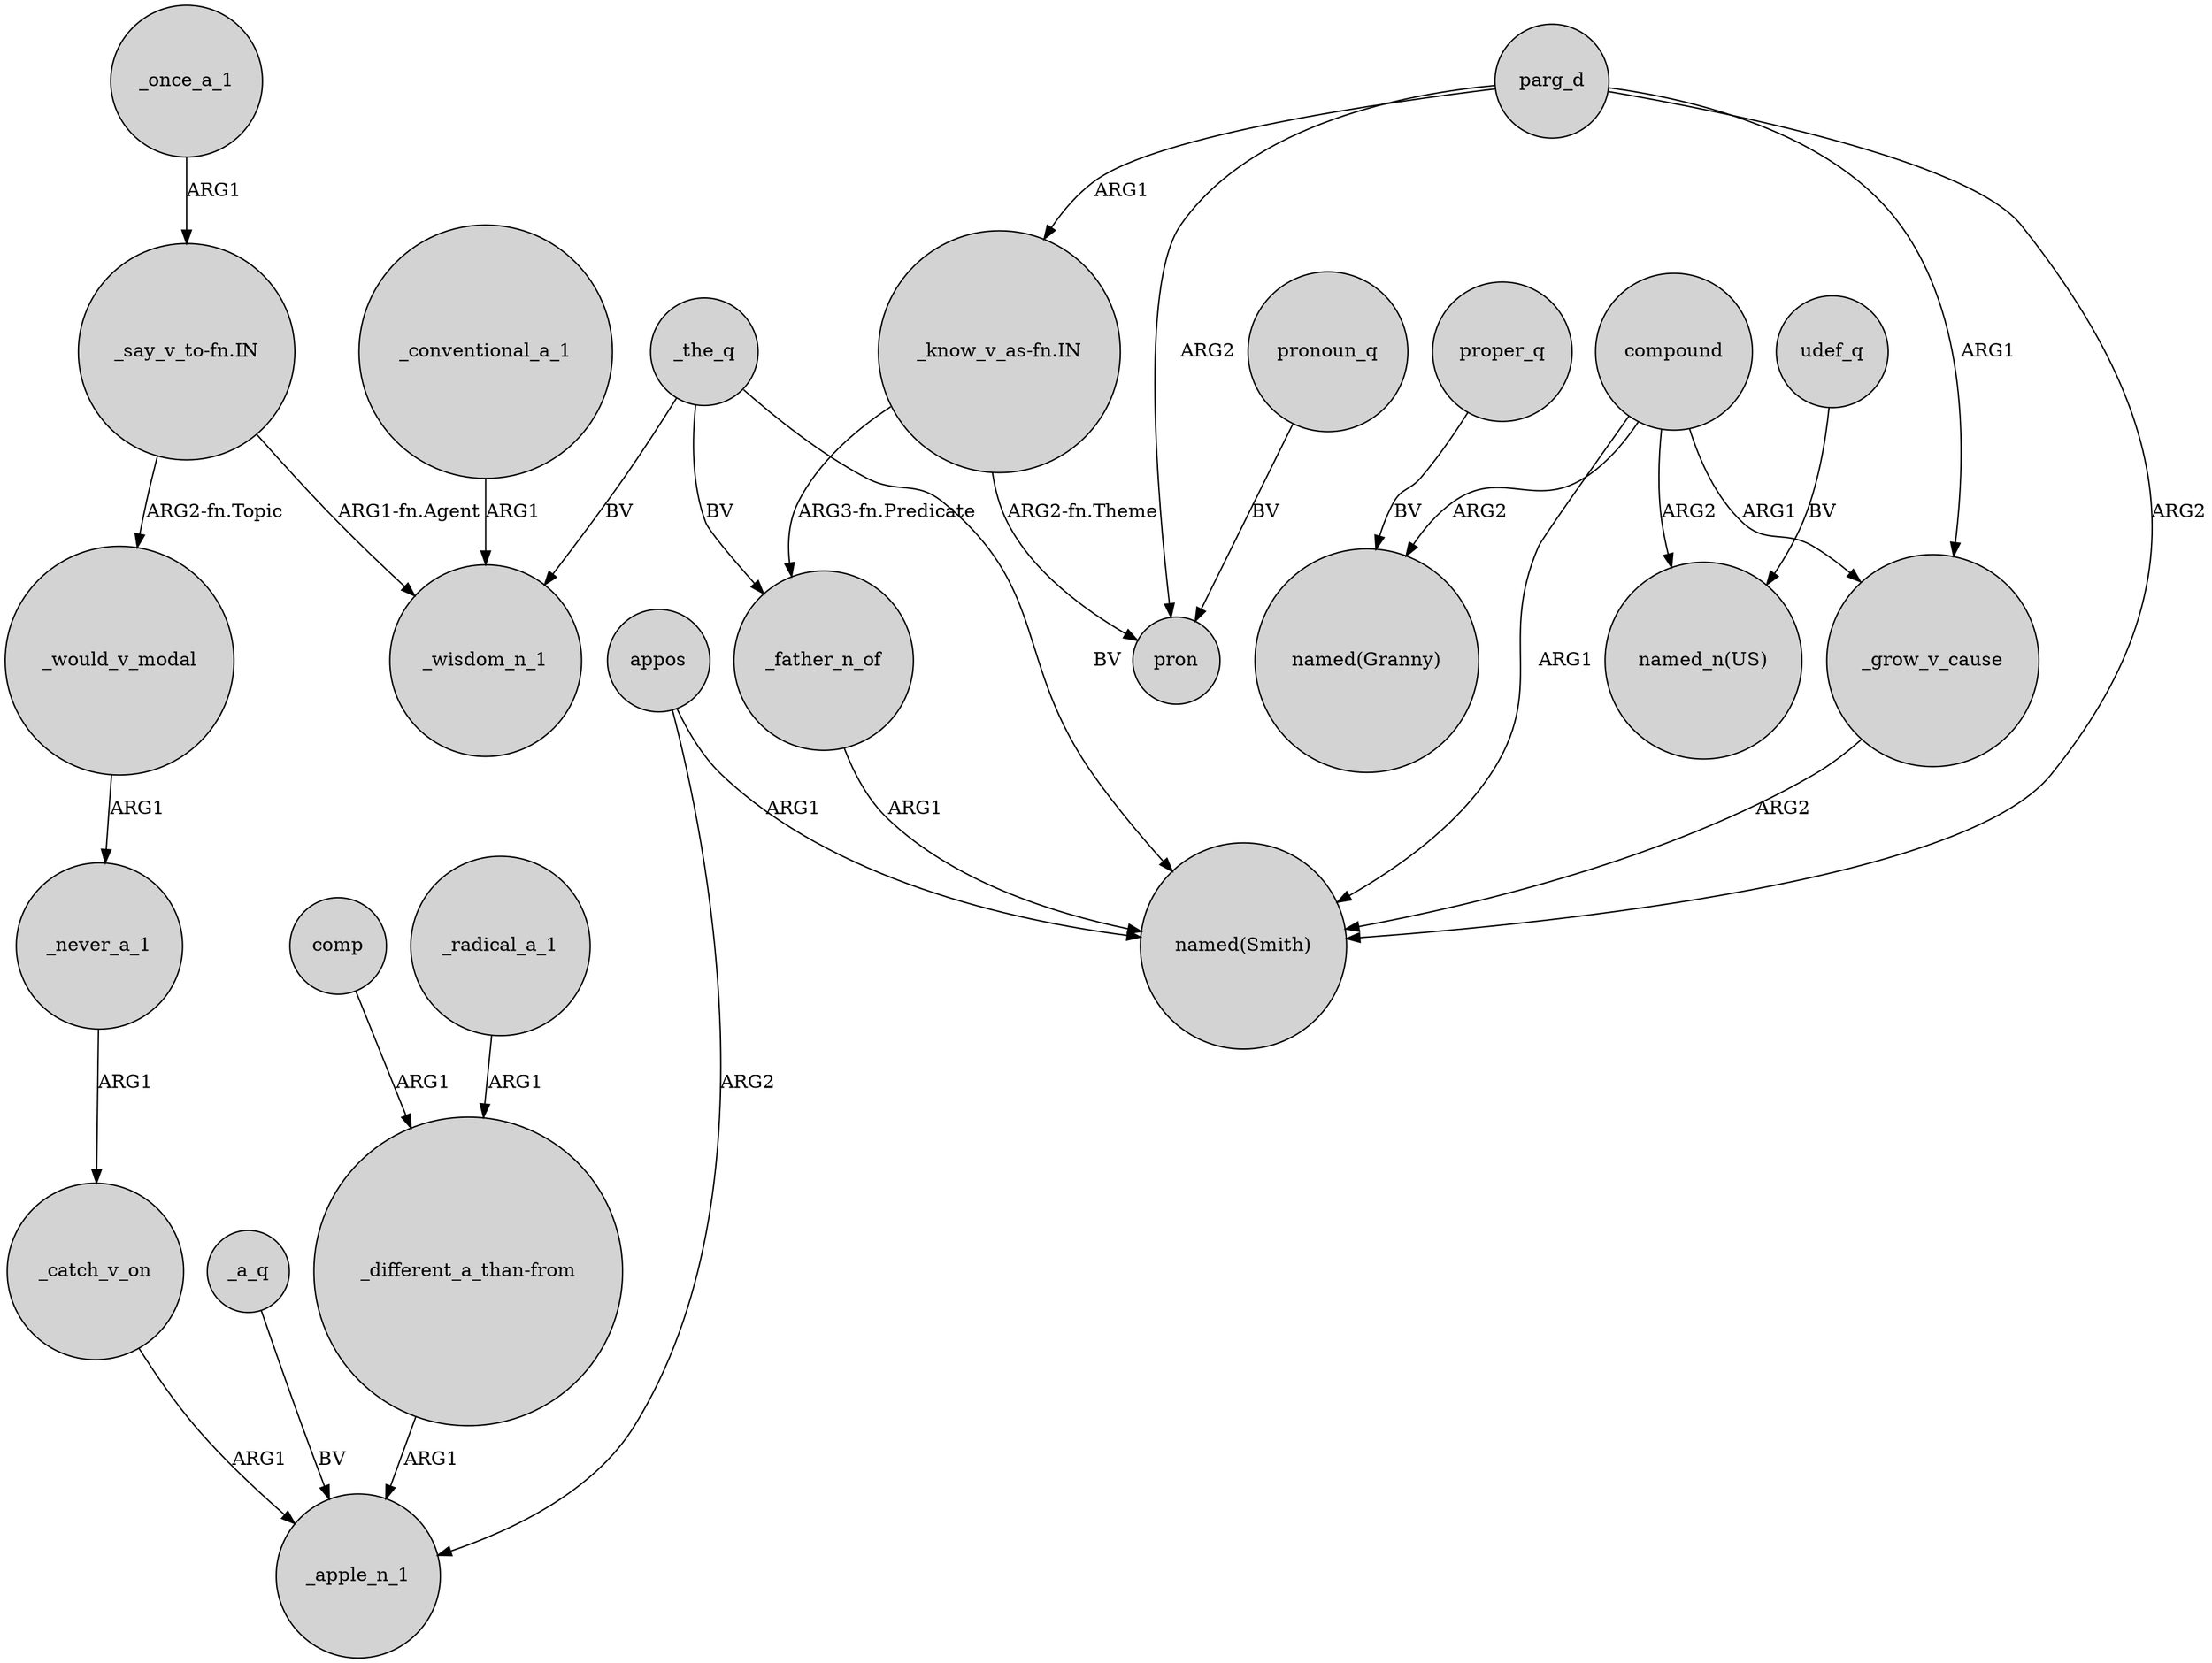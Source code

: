 digraph {
	node [shape=circle style=filled]
	"_say_v_to-fn.IN" -> _would_v_modal [label="ARG2-fn.Topic"]
	udef_q -> "named_n(US)" [label=BV]
	_catch_v_on -> _apple_n_1 [label=ARG1]
	_a_q -> _apple_n_1 [label=BV]
	parg_d -> "_know_v_as-fn.IN" [label=ARG1]
	"_different_a_than-from" -> _apple_n_1 [label=ARG1]
	_never_a_1 -> _catch_v_on [label=ARG1]
	_the_q -> _father_n_of [label=BV]
	compound -> "named_n(US)" [label=ARG2]
	parg_d -> pron [label=ARG2]
	compound -> "named(Granny)" [label=ARG2]
	_father_n_of -> "named(Smith)" [label=ARG1]
	"_know_v_as-fn.IN" -> _father_n_of [label="ARG3-fn.Predicate"]
	pronoun_q -> pron [label=BV]
	_conventional_a_1 -> _wisdom_n_1 [label=ARG1]
	"_say_v_to-fn.IN" -> _wisdom_n_1 [label="ARG1-fn.Agent"]
	comp -> "_different_a_than-from" [label=ARG1]
	compound -> "named(Smith)" [label=ARG1]
	_the_q -> "named(Smith)" [label=BV]
	appos -> _apple_n_1 [label=ARG2]
	parg_d -> "named(Smith)" [label=ARG2]
	compound -> _grow_v_cause [label=ARG1]
	appos -> "named(Smith)" [label=ARG1]
	parg_d -> _grow_v_cause [label=ARG1]
	_grow_v_cause -> "named(Smith)" [label=ARG2]
	proper_q -> "named(Granny)" [label=BV]
	_once_a_1 -> "_say_v_to-fn.IN" [label=ARG1]
	"_know_v_as-fn.IN" -> pron [label="ARG2-fn.Theme"]
	_the_q -> _wisdom_n_1 [label=BV]
	_radical_a_1 -> "_different_a_than-from" [label=ARG1]
	_would_v_modal -> _never_a_1 [label=ARG1]
}
